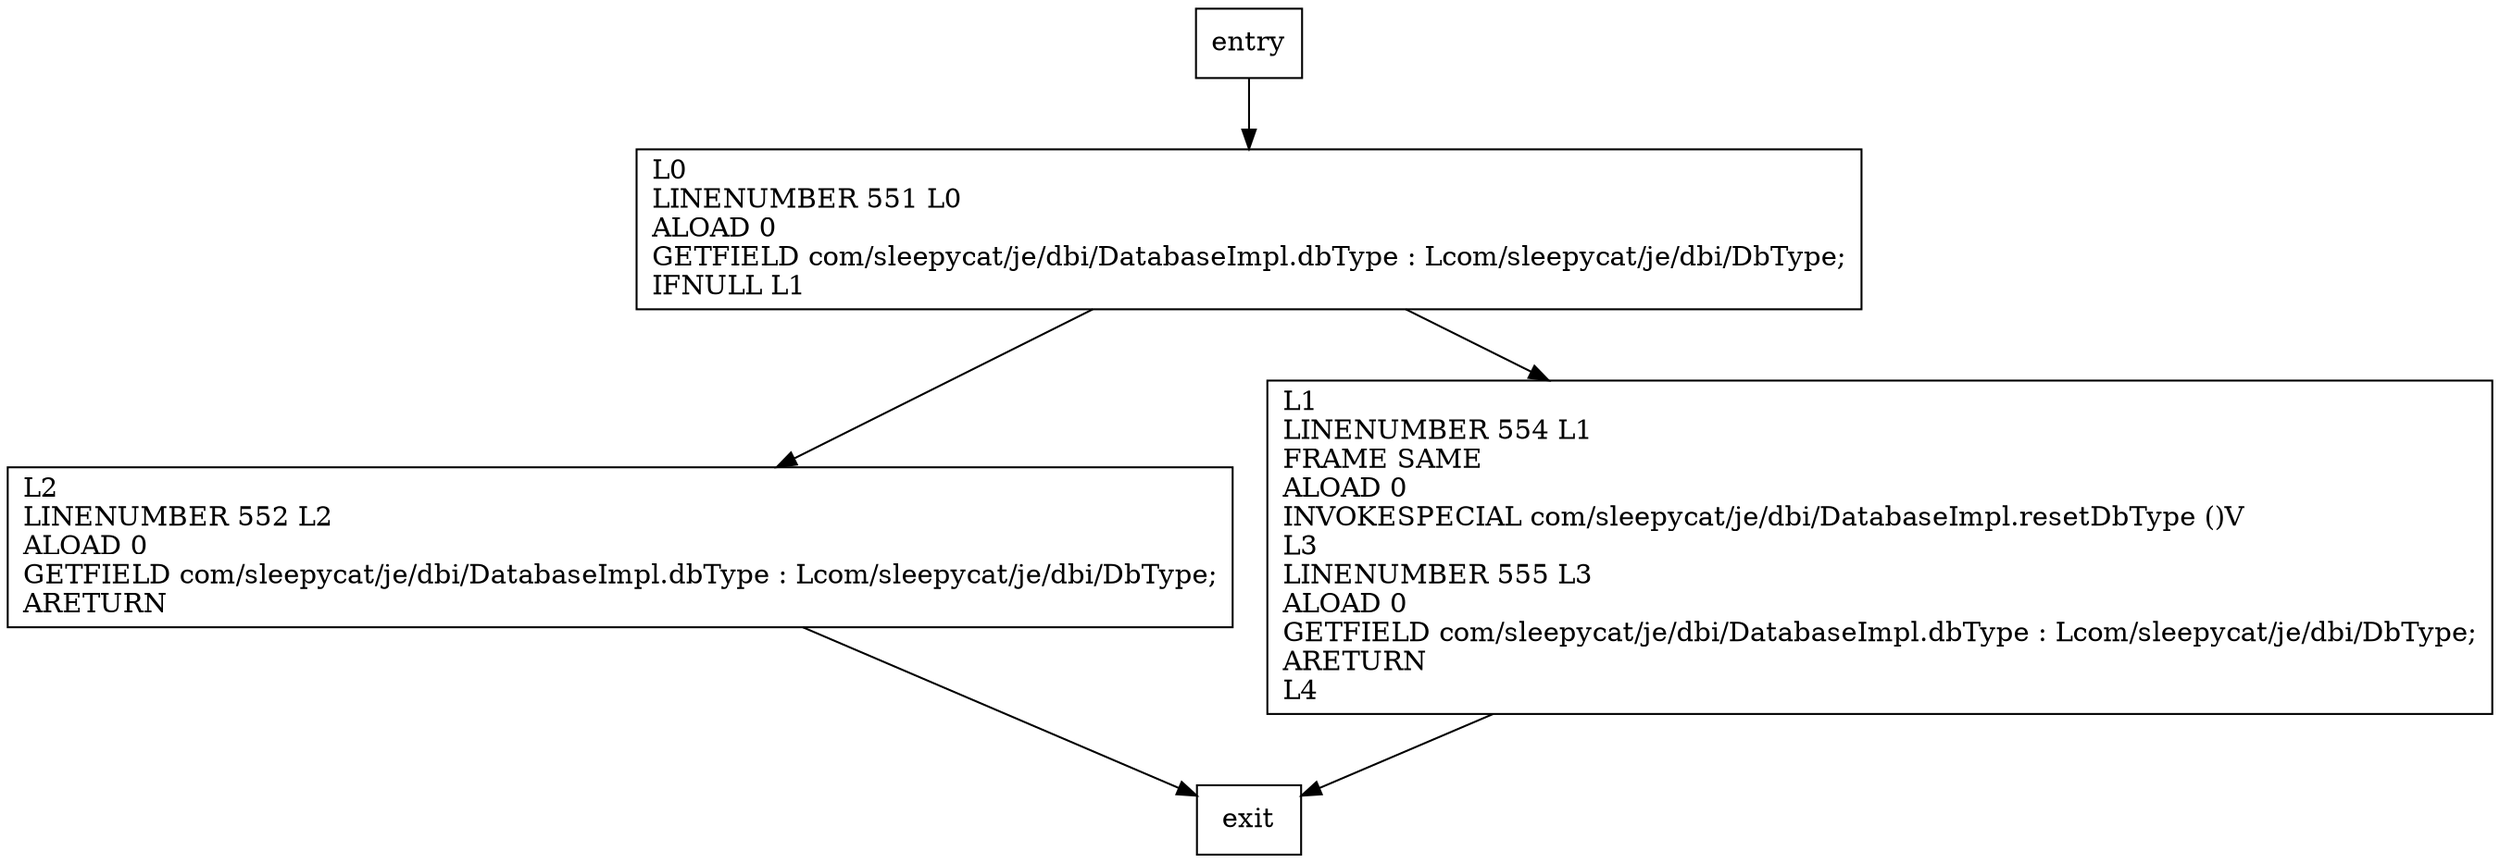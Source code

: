 digraph getDbType {
node [shape=record];
746576483 [label="L0\lLINENUMBER 551 L0\lALOAD 0\lGETFIELD com/sleepycat/je/dbi/DatabaseImpl.dbType : Lcom/sleepycat/je/dbi/DbType;\lIFNULL L1\l"];
340939984 [label="L2\lLINENUMBER 552 L2\lALOAD 0\lGETFIELD com/sleepycat/je/dbi/DatabaseImpl.dbType : Lcom/sleepycat/je/dbi/DbType;\lARETURN\l"];
1134251087 [label="L1\lLINENUMBER 554 L1\lFRAME SAME\lALOAD 0\lINVOKESPECIAL com/sleepycat/je/dbi/DatabaseImpl.resetDbType ()V\lL3\lLINENUMBER 555 L3\lALOAD 0\lGETFIELD com/sleepycat/je/dbi/DatabaseImpl.dbType : Lcom/sleepycat/je/dbi/DbType;\lARETURN\lL4\l"];
entry;
exit;
entry -> 746576483
746576483 -> 340939984
746576483 -> 1134251087
340939984 -> exit
1134251087 -> exit
}

